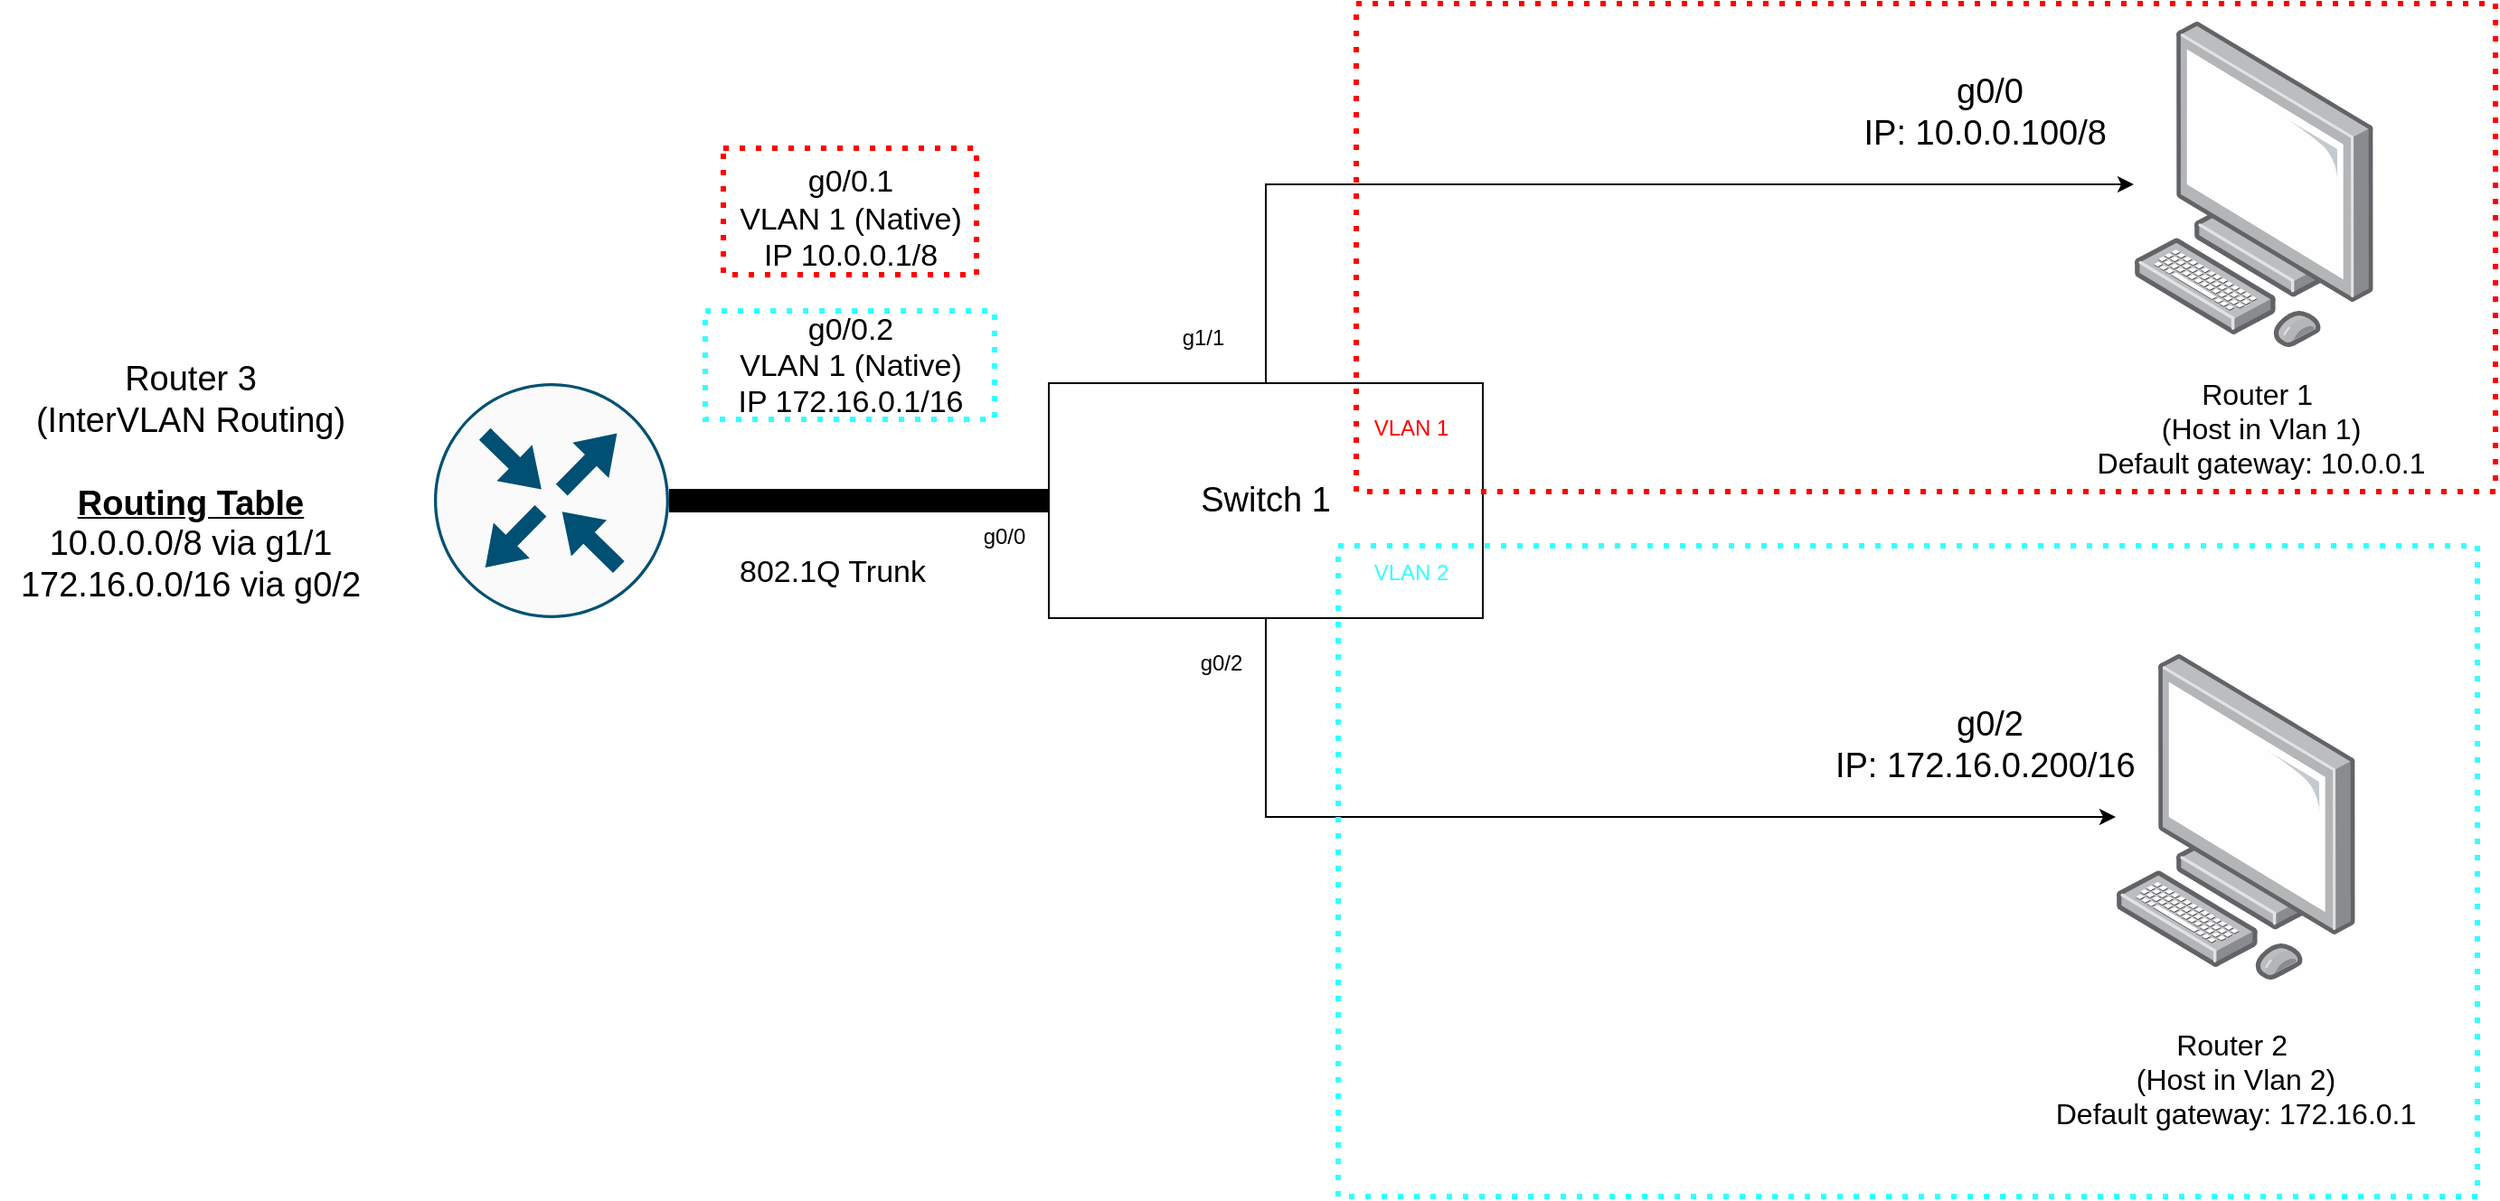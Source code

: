 <mxfile version="24.2.5" type="device">
  <diagram name="Page-1" id="Kfh8t_Ak4ihm8aRNfu7Z">
    <mxGraphModel dx="1948" dy="802" grid="1" gridSize="10" guides="1" tooltips="1" connect="1" arrows="1" fold="1" page="1" pageScale="1" pageWidth="850" pageHeight="1100" math="0" shadow="0">
      <root>
        <mxCell id="0" />
        <mxCell id="1" parent="0" />
        <mxCell id="c1rJkUWi-FsTONenb21p-275" value="" style="sketch=0;points=[[0.5,0,0],[1,0.5,0],[0.5,1,0],[0,0.5,0],[0.145,0.145,0],[0.856,0.145,0],[0.855,0.856,0],[0.145,0.855,0]];verticalLabelPosition=bottom;html=1;verticalAlign=top;aspect=fixed;align=center;pointerEvents=1;shape=mxgraph.cisco19.rect;prIcon=router;fillColor=#FAFAFA;strokeColor=#005073;" parent="1" vertex="1">
          <mxGeometry x="-340" y="280" width="130" height="130" as="geometry" />
        </mxCell>
        <mxCell id="c1rJkUWi-FsTONenb21p-277" value="" style="image;points=[];aspect=fixed;html=1;align=center;shadow=0;dashed=0;image=img/lib/allied_telesis/computer_and_terminals/Personal_Computer.svg;" parent="1" vertex="1">
          <mxGeometry x="600" y="80" width="132.82" height="180" as="geometry" />
        </mxCell>
        <mxCell id="c1rJkUWi-FsTONenb21p-278" value="" style="image;points=[];aspect=fixed;html=1;align=center;shadow=0;dashed=0;image=img/lib/allied_telesis/computer_and_terminals/Personal_Computer.svg;" parent="1" vertex="1">
          <mxGeometry x="590" y="430" width="132.82" height="180" as="geometry" />
        </mxCell>
        <mxCell id="c1rJkUWi-FsTONenb21p-279" value="" style="endArrow=classic;html=1;rounded=0;exitX=0.5;exitY=1;exitDx=0;exitDy=0;" parent="1" source="OEtIv18NF1MfXvZT3ipg-3" target="c1rJkUWi-FsTONenb21p-278" edge="1">
          <mxGeometry width="50" height="50" relative="1" as="geometry">
            <mxPoint x="120" y="430" as="sourcePoint" />
            <mxPoint x="530" y="546.124" as="targetPoint" />
            <Array as="points">
              <mxPoint x="120" y="520" />
            </Array>
          </mxGeometry>
        </mxCell>
        <mxCell id="c1rJkUWi-FsTONenb21p-280" value="" style="endArrow=classic;html=1;rounded=0;exitX=0.5;exitY=0;exitDx=0;exitDy=0;" parent="1" source="OEtIv18NF1MfXvZT3ipg-3" target="c1rJkUWi-FsTONenb21p-277" edge="1">
          <mxGeometry width="50" height="50" relative="1" as="geometry">
            <mxPoint x="120" y="270" as="sourcePoint" />
            <mxPoint x="449.85" y="79.995" as="targetPoint" />
            <Array as="points">
              <mxPoint x="120" y="170" />
            </Array>
          </mxGeometry>
        </mxCell>
        <mxCell id="c1rJkUWi-FsTONenb21p-283" value="&lt;font style=&quot;font-size: 19px;&quot;&gt;g0/2&lt;/font&gt;&lt;div style=&quot;font-size: 19px;&quot;&gt;&lt;font style=&quot;font-size: 19px;&quot;&gt;IP: 172.16.0.200/16&amp;nbsp;&lt;/font&gt;&lt;/div&gt;" style="text;html=1;align=center;verticalAlign=middle;resizable=0;points=[];autosize=1;strokeColor=none;fillColor=none;" parent="1" vertex="1">
          <mxGeometry x="425" y="450" width="190" height="60" as="geometry" />
        </mxCell>
        <mxCell id="c1rJkUWi-FsTONenb21p-284" value="&lt;font style=&quot;font-size: 19px;&quot;&gt;g0/0&lt;/font&gt;&lt;div style=&quot;font-size: 19px;&quot;&gt;&lt;font style=&quot;font-size: 19px;&quot;&gt;IP: 10.0.0.100/8&amp;nbsp;&lt;/font&gt;&lt;/div&gt;" style="text;html=1;align=center;verticalAlign=middle;resizable=0;points=[];autosize=1;strokeColor=none;fillColor=none;" parent="1" vertex="1">
          <mxGeometry x="440" y="100" width="160" height="60" as="geometry" />
        </mxCell>
        <mxCell id="c1rJkUWi-FsTONenb21p-285" value="&lt;span style=&quot;font-size: 19px;&quot;&gt;Router 3&lt;/span&gt;&lt;div&gt;&lt;span style=&quot;font-size: 19px;&quot;&gt;(InterVLAN Routing)&lt;/span&gt;&lt;/div&gt;&lt;div&gt;&lt;span style=&quot;font-size: 19px;&quot;&gt;&lt;br&gt;&lt;/span&gt;&lt;/div&gt;&lt;div&gt;&lt;span style=&quot;font-size: 19px;&quot;&gt;&lt;b&gt;&lt;u&gt;Routing Table&lt;/u&gt;&lt;/b&gt;&lt;/span&gt;&lt;/div&gt;&lt;div&gt;&lt;span style=&quot;font-size: 19px;&quot;&gt;10.0.0.0/8 via g1/1&lt;/span&gt;&lt;/div&gt;&lt;div&gt;&lt;span style=&quot;font-size: 19px;&quot;&gt;172.16.0.0/16 via g0/2&lt;/span&gt;&lt;/div&gt;" style="text;html=1;align=center;verticalAlign=middle;resizable=0;points=[];autosize=1;strokeColor=none;fillColor=none;" parent="1" vertex="1">
          <mxGeometry x="-580" y="260" width="210" height="150" as="geometry" />
        </mxCell>
        <mxCell id="OEtIv18NF1MfXvZT3ipg-1" value="&lt;font style=&quot;font-size: 16px;&quot;&gt;Router 1&amp;nbsp;&lt;/font&gt;&lt;div style=&quot;font-size: 16px;&quot;&gt;&lt;font style=&quot;font-size: 16px;&quot;&gt;(Host in Vlan 1)&lt;/font&gt;&lt;/div&gt;&lt;div style=&quot;font-size: 16px;&quot;&gt;&lt;font style=&quot;font-size: 16px;&quot;&gt;Default gateway: 10.0.0.1&lt;/font&gt;&lt;/div&gt;" style="text;html=1;align=center;verticalAlign=middle;resizable=0;points=[];autosize=1;strokeColor=none;fillColor=none;" vertex="1" parent="1">
          <mxGeometry x="570" y="270" width="200" height="70" as="geometry" />
        </mxCell>
        <mxCell id="OEtIv18NF1MfXvZT3ipg-2" value="&lt;font style=&quot;font-size: 16px;&quot;&gt;Router 2&amp;nbsp;&lt;/font&gt;&lt;div style=&quot;font-size: 16px;&quot;&gt;&lt;font style=&quot;font-size: 16px;&quot;&gt;(Host in Vlan 2)&lt;/font&gt;&lt;/div&gt;&lt;div style=&quot;font-size: 16px;&quot;&gt;&lt;font style=&quot;font-size: 16px;&quot;&gt;Default gateway: 172.16.0.1&lt;/font&gt;&lt;/div&gt;" style="text;html=1;align=center;verticalAlign=middle;resizable=0;points=[];autosize=1;strokeColor=none;fillColor=none;" vertex="1" parent="1">
          <mxGeometry x="546.41" y="630" width="220" height="70" as="geometry" />
        </mxCell>
        <mxCell id="OEtIv18NF1MfXvZT3ipg-3" value="&lt;font style=&quot;font-size: 19px;&quot;&gt;Switch 1&lt;/font&gt;" style="rounded=0;whiteSpace=wrap;html=1;" vertex="1" parent="1">
          <mxGeometry y="280" width="240" height="130" as="geometry" />
        </mxCell>
        <mxCell id="OEtIv18NF1MfXvZT3ipg-4" value="" style="endArrow=none;html=1;rounded=0;exitX=1;exitY=0.5;exitDx=0;exitDy=0;exitPerimeter=0;entryX=0;entryY=0.5;entryDx=0;entryDy=0;strokeWidth=13;" edge="1" parent="1" source="c1rJkUWi-FsTONenb21p-275" target="OEtIv18NF1MfXvZT3ipg-3">
          <mxGeometry width="50" height="50" relative="1" as="geometry">
            <mxPoint x="80" y="440" as="sourcePoint" />
            <mxPoint x="130" y="390" as="targetPoint" />
          </mxGeometry>
        </mxCell>
        <mxCell id="OEtIv18NF1MfXvZT3ipg-6" value="&lt;font color=&quot;#33ffff&quot;&gt;VLAN 2&lt;/font&gt;" style="text;html=1;align=center;verticalAlign=middle;resizable=0;points=[];autosize=1;strokeColor=none;fillColor=none;" vertex="1" parent="1">
          <mxGeometry x="170" y="370" width="60" height="30" as="geometry" />
        </mxCell>
        <mxCell id="OEtIv18NF1MfXvZT3ipg-7" value="" style="rounded=0;whiteSpace=wrap;html=1;dashed=1;dashPattern=1 2;fillColor=none;strokeWidth=3;strokeColor=#33FFFF;" vertex="1" parent="1">
          <mxGeometry x="160" y="370" width="630" height="360" as="geometry" />
        </mxCell>
        <mxCell id="OEtIv18NF1MfXvZT3ipg-8" value="" style="rounded=0;whiteSpace=wrap;html=1;dashed=1;dashPattern=1 2;fillColor=none;strokeWidth=3;strokeColor=#FF0000;" vertex="1" parent="1">
          <mxGeometry x="170" y="70" width="630" height="270" as="geometry" />
        </mxCell>
        <mxCell id="OEtIv18NF1MfXvZT3ipg-9" value="&lt;font color=&quot;#ff0000&quot;&gt;VLAN 1&lt;/font&gt;" style="text;html=1;align=center;verticalAlign=middle;resizable=0;points=[];autosize=1;strokeColor=none;fillColor=none;" vertex="1" parent="1">
          <mxGeometry x="170" y="290" width="60" height="30" as="geometry" />
        </mxCell>
        <mxCell id="OEtIv18NF1MfXvZT3ipg-10" value="&lt;font style=&quot;font-size: 17px;&quot;&gt;802.1Q Trunk&lt;/font&gt;" style="text;html=1;align=center;verticalAlign=middle;resizable=0;points=[];autosize=1;strokeColor=none;fillColor=none;" vertex="1" parent="1">
          <mxGeometry x="-185" y="370" width="130" height="30" as="geometry" />
        </mxCell>
        <mxCell id="OEtIv18NF1MfXvZT3ipg-11" value="g0/0" style="text;html=1;align=center;verticalAlign=middle;resizable=0;points=[];autosize=1;strokeColor=none;fillColor=none;" vertex="1" parent="1">
          <mxGeometry x="-50" y="350" width="50" height="30" as="geometry" />
        </mxCell>
        <mxCell id="OEtIv18NF1MfXvZT3ipg-12" value="g1/1" style="text;html=1;align=center;verticalAlign=middle;resizable=0;points=[];autosize=1;strokeColor=none;fillColor=none;" vertex="1" parent="1">
          <mxGeometry x="60" y="240" width="50" height="30" as="geometry" />
        </mxCell>
        <mxCell id="OEtIv18NF1MfXvZT3ipg-13" value="g0/2" style="text;html=1;align=center;verticalAlign=middle;resizable=0;points=[];autosize=1;strokeColor=none;fillColor=none;" vertex="1" parent="1">
          <mxGeometry x="70" y="420" width="50" height="30" as="geometry" />
        </mxCell>
        <mxCell id="OEtIv18NF1MfXvZT3ipg-14" value="&lt;font style=&quot;font-size: 17px;&quot;&gt;g0/0.1&lt;/font&gt;&lt;div&gt;&lt;font style=&quot;font-size: 17px;&quot;&gt;VLAN 1 (Native)&lt;/font&gt;&lt;/div&gt;&lt;div&gt;&lt;span style=&quot;font-size: 17px;&quot;&gt;IP 10.0.0.1/8&lt;/span&gt;&lt;/div&gt;&lt;div&gt;&lt;span style=&quot;font-size: 17px;&quot;&gt;&lt;br&gt;&lt;/span&gt;&lt;/div&gt;&lt;div&gt;&lt;font style=&quot;font-size: 17px;&quot;&gt;g0/0.2&lt;/font&gt;&lt;div&gt;&lt;font style=&quot;font-size: 17px;&quot;&gt;VLAN 1 (Native)&lt;/font&gt;&lt;/div&gt;&lt;div&gt;&lt;span style=&quot;font-size: 17px;&quot;&gt;IP 172.16.0.1/16&lt;/span&gt;&lt;/div&gt;&lt;/div&gt;" style="text;html=1;align=center;verticalAlign=middle;resizable=0;points=[];autosize=1;strokeColor=none;fillColor=none;" vertex="1" parent="1">
          <mxGeometry x="-185" y="150" width="150" height="160" as="geometry" />
        </mxCell>
        <mxCell id="OEtIv18NF1MfXvZT3ipg-15" value="" style="rounded=0;whiteSpace=wrap;html=1;dashed=1;dashPattern=1 2;fillColor=none;strokeWidth=3;strokeColor=#FF0000;" vertex="1" parent="1">
          <mxGeometry x="-180" y="150" width="140" height="70" as="geometry" />
        </mxCell>
        <mxCell id="OEtIv18NF1MfXvZT3ipg-16" value="" style="rounded=0;whiteSpace=wrap;html=1;dashed=1;dashPattern=1 2;fillColor=none;strokeWidth=3;strokeColor=#33FFFF;" vertex="1" parent="1">
          <mxGeometry x="-190" y="240" width="160" height="60" as="geometry" />
        </mxCell>
      </root>
    </mxGraphModel>
  </diagram>
</mxfile>
